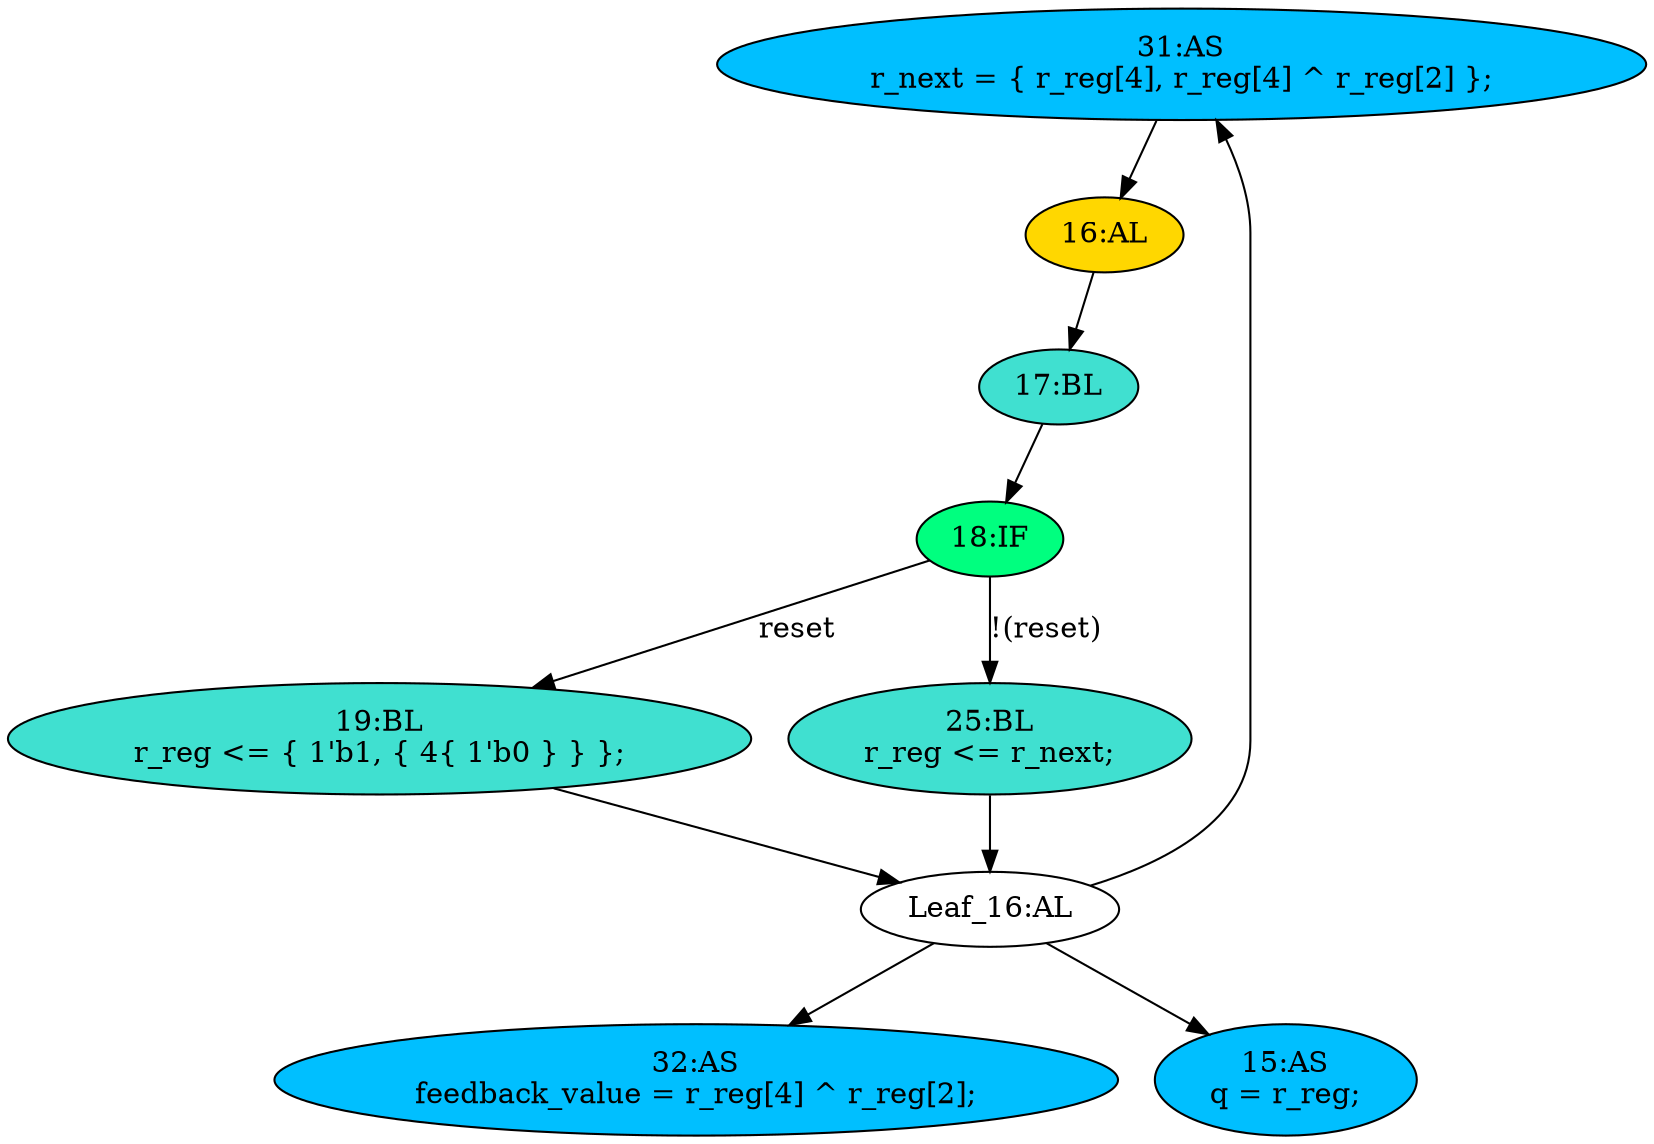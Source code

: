 strict digraph "compose( ,  )" {
	node [label="\N"];
	"31:AS"	[ast="<pyverilog.vparser.ast.Assign object at 0x7f78c20e6290>",
		def_var="['r_next']",
		fillcolor=deepskyblue,
		label="31:AS
r_next = { r_reg[4], r_reg[4] ^ r_reg[2] };",
		statements="[]",
		style=filled,
		typ=Assign,
		use_var="['r_reg', 'r_reg', 'r_reg']"];
	"16:AL"	[ast="<pyverilog.vparser.ast.Always object at 0x7f78c20e34d0>",
		clk_sens=True,
		fillcolor=gold,
		label="16:AL",
		sens="['clk']",
		statements="[]",
		style=filled,
		typ=Always,
		use_var="['reset', 'r_next']"];
	"31:AS" -> "16:AL";
	"32:AS"	[ast="<pyverilog.vparser.ast.Assign object at 0x7f78c2160a50>",
		def_var="['feedback_value']",
		fillcolor=deepskyblue,
		label="32:AS
feedback_value = r_reg[4] ^ r_reg[2];",
		statements="[]",
		style=filled,
		typ=Assign,
		use_var="['r_reg', 'r_reg']"];
	"Leaf_16:AL"	[def_var="['r_reg']",
		label="Leaf_16:AL"];
	"Leaf_16:AL" -> "31:AS";
	"Leaf_16:AL" -> "32:AS";
	"15:AS"	[ast="<pyverilog.vparser.ast.Assign object at 0x7f78c2096750>",
		def_var="['q']",
		fillcolor=deepskyblue,
		label="15:AS
q = r_reg;",
		statements="[]",
		style=filled,
		typ=Assign,
		use_var="['r_reg']"];
	"Leaf_16:AL" -> "15:AS";
	"18:IF"	[ast="<pyverilog.vparser.ast.IfStatement object at 0x7f78c20f1390>",
		fillcolor=springgreen,
		label="18:IF",
		statements="[]",
		style=filled,
		typ=IfStatement];
	"19:BL"	[ast="<pyverilog.vparser.ast.Block object at 0x7f78c20e33d0>",
		fillcolor=turquoise,
		label="19:BL
r_reg <= { 1'b1, { 4{ 1'b0 } } };",
		statements="[<pyverilog.vparser.ast.NonblockingSubstitution object at 0x7f78c208ecd0>]",
		style=filled,
		typ=Block];
	"18:IF" -> "19:BL"	[cond="['reset']",
		label=reset,
		lineno=18];
	"25:BL"	[ast="<pyverilog.vparser.ast.Block object at 0x7f78c20fd610>",
		fillcolor=turquoise,
		label="25:BL
r_reg <= r_next;",
		statements="[<pyverilog.vparser.ast.NonblockingSubstitution object at 0x7f78c20fd4d0>]",
		style=filled,
		typ=Block];
	"18:IF" -> "25:BL"	[cond="['reset']",
		label="!(reset)",
		lineno=18];
	"19:BL" -> "Leaf_16:AL"	[cond="[]",
		lineno=None];
	"17:BL"	[ast="<pyverilog.vparser.ast.Block object at 0x7f78c20e3e10>",
		fillcolor=turquoise,
		label="17:BL",
		statements="[]",
		style=filled,
		typ=Block];
	"16:AL" -> "17:BL"	[cond="[]",
		lineno=None];
	"17:BL" -> "18:IF"	[cond="[]",
		lineno=None];
	"25:BL" -> "Leaf_16:AL"	[cond="[]",
		lineno=None];
}
